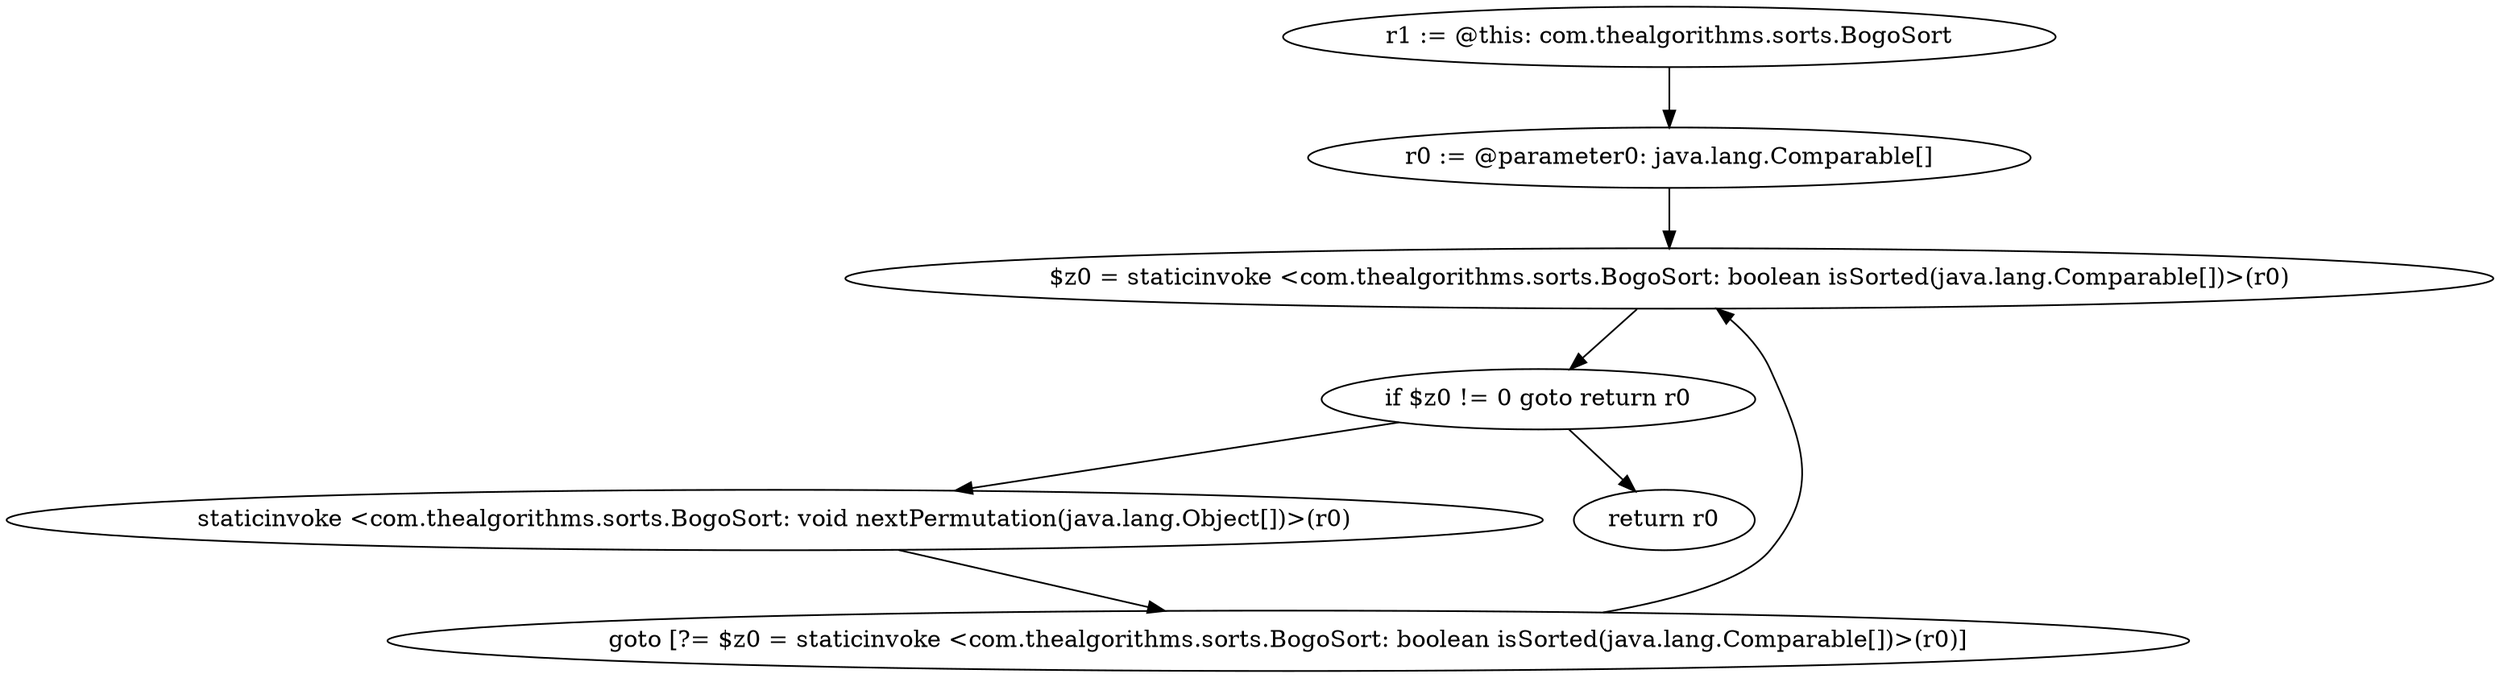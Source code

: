 digraph "unitGraph" {
    "r1 := @this: com.thealgorithms.sorts.BogoSort"
    "r0 := @parameter0: java.lang.Comparable[]"
    "$z0 = staticinvoke <com.thealgorithms.sorts.BogoSort: boolean isSorted(java.lang.Comparable[])>(r0)"
    "if $z0 != 0 goto return r0"
    "staticinvoke <com.thealgorithms.sorts.BogoSort: void nextPermutation(java.lang.Object[])>(r0)"
    "goto [?= $z0 = staticinvoke <com.thealgorithms.sorts.BogoSort: boolean isSorted(java.lang.Comparable[])>(r0)]"
    "return r0"
    "r1 := @this: com.thealgorithms.sorts.BogoSort"->"r0 := @parameter0: java.lang.Comparable[]";
    "r0 := @parameter0: java.lang.Comparable[]"->"$z0 = staticinvoke <com.thealgorithms.sorts.BogoSort: boolean isSorted(java.lang.Comparable[])>(r0)";
    "$z0 = staticinvoke <com.thealgorithms.sorts.BogoSort: boolean isSorted(java.lang.Comparable[])>(r0)"->"if $z0 != 0 goto return r0";
    "if $z0 != 0 goto return r0"->"staticinvoke <com.thealgorithms.sorts.BogoSort: void nextPermutation(java.lang.Object[])>(r0)";
    "if $z0 != 0 goto return r0"->"return r0";
    "staticinvoke <com.thealgorithms.sorts.BogoSort: void nextPermutation(java.lang.Object[])>(r0)"->"goto [?= $z0 = staticinvoke <com.thealgorithms.sorts.BogoSort: boolean isSorted(java.lang.Comparable[])>(r0)]";
    "goto [?= $z0 = staticinvoke <com.thealgorithms.sorts.BogoSort: boolean isSorted(java.lang.Comparable[])>(r0)]"->"$z0 = staticinvoke <com.thealgorithms.sorts.BogoSort: boolean isSorted(java.lang.Comparable[])>(r0)";
}
